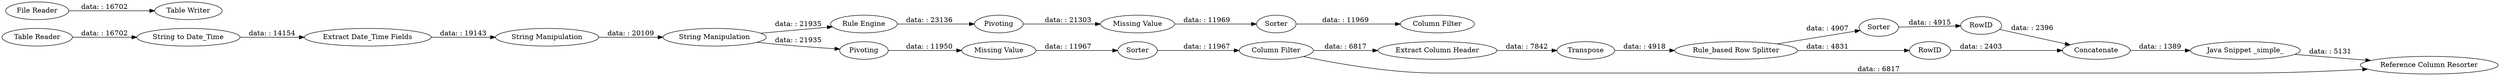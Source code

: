 digraph {
	"-5257629227850156181_7" [label="String Manipulation"]
	"-5257629227850156181_13" [label="Missing Value"]
	"-5257629227850156181_12" [label="Rule Engine"]
	"-5257629227850156181_20" [label=Sorter]
	"-5257629227850156181_17" [label="Extract Column Header"]
	"-5257629227850156181_25" [label="Rule_based Row Splitter"]
	"-5257629227850156181_16" [label=Pivoting]
	"-5257629227850156181_8" [label=Pivoting]
	"-5257629227850156181_11" [label="Column Filter"]
	"-5257629227850156181_2" [label="Table Writer"]
	"-5257629227850156181_30" [label="Java Snippet _simple_"]
	"-5257629227850156181_1" [label="File Reader"]
	"-5257629227850156181_27" [label=Concatenate]
	"-5257629227850156181_22" [label=RowID]
	"-5257629227850156181_5" [label="Extract Date_Time Fields"]
	"-5257629227850156181_6" [label="String Manipulation"]
	"-5257629227850156181_9" [label="Missing Value"]
	"-5257629227850156181_15" [label="Column Filter"]
	"-5257629227850156181_29" [label="Reference Column Resorter"]
	"-5257629227850156181_26" [label=RowID]
	"-5257629227850156181_4" [label="String to Date_Time"]
	"-5257629227850156181_19" [label=Transpose]
	"-5257629227850156181_14" [label=Sorter]
	"-5257629227850156181_3" [label="Table Reader"]
	"-5257629227850156181_10" [label=Sorter]
	"-5257629227850156181_5" -> "-5257629227850156181_6" [label="data: : 19143"]
	"-5257629227850156181_11" -> "-5257629227850156181_17" [label="data: : 6817"]
	"-5257629227850156181_7" -> "-5257629227850156181_8" [label="data: : 21935"]
	"-5257629227850156181_19" -> "-5257629227850156181_25" [label="data: : 4918"]
	"-5257629227850156181_25" -> "-5257629227850156181_26" [label="data: : 4831"]
	"-5257629227850156181_11" -> "-5257629227850156181_29" [label="data: : 6817"]
	"-5257629227850156181_26" -> "-5257629227850156181_27" [label="data: : 2403"]
	"-5257629227850156181_16" -> "-5257629227850156181_13" [label="data: : 21303"]
	"-5257629227850156181_30" -> "-5257629227850156181_29" [label="data: : 5131"]
	"-5257629227850156181_17" -> "-5257629227850156181_19" [label="data: : 7842"]
	"-5257629227850156181_14" -> "-5257629227850156181_15" [label="data: : 11969"]
	"-5257629227850156181_4" -> "-5257629227850156181_5" [label="data: : 14154"]
	"-5257629227850156181_6" -> "-5257629227850156181_7" [label="data: : 20109"]
	"-5257629227850156181_7" -> "-5257629227850156181_12" [label="data: : 21935"]
	"-5257629227850156181_10" -> "-5257629227850156181_11" [label="data: : 11967"]
	"-5257629227850156181_8" -> "-5257629227850156181_9" [label="data: : 11950"]
	"-5257629227850156181_13" -> "-5257629227850156181_14" [label="data: : 11969"]
	"-5257629227850156181_22" -> "-5257629227850156181_27" [label="data: : 2396"]
	"-5257629227850156181_27" -> "-5257629227850156181_30" [label="data: : 1389"]
	"-5257629227850156181_25" -> "-5257629227850156181_20" [label="data: : 4907"]
	"-5257629227850156181_9" -> "-5257629227850156181_10" [label="data: : 11967"]
	"-5257629227850156181_3" -> "-5257629227850156181_4" [label="data: : 16702"]
	"-5257629227850156181_1" -> "-5257629227850156181_2" [label="data: : 16702"]
	"-5257629227850156181_12" -> "-5257629227850156181_16" [label="data: : 23136"]
	"-5257629227850156181_20" -> "-5257629227850156181_22" [label="data: : 4915"]
	rankdir=LR
}
